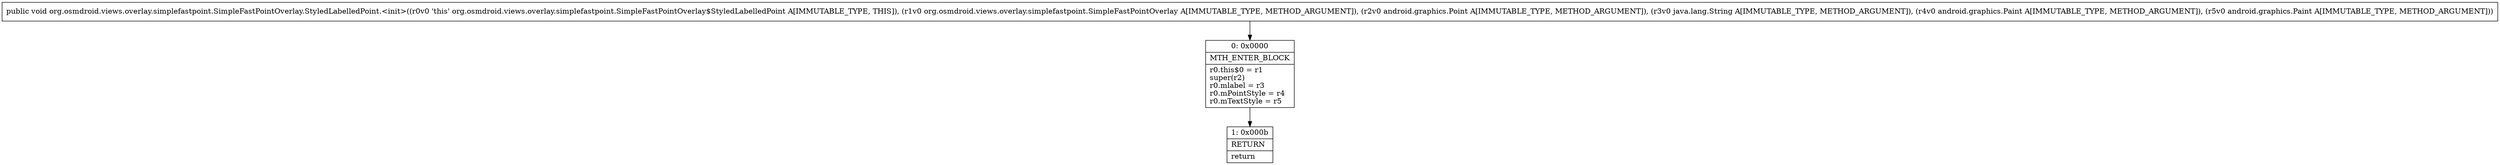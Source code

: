 digraph "CFG fororg.osmdroid.views.overlay.simplefastpoint.SimpleFastPointOverlay.StyledLabelledPoint.\<init\>(Lorg\/osmdroid\/views\/overlay\/simplefastpoint\/SimpleFastPointOverlay;Landroid\/graphics\/Point;Ljava\/lang\/String;Landroid\/graphics\/Paint;Landroid\/graphics\/Paint;)V" {
Node_0 [shape=record,label="{0\:\ 0x0000|MTH_ENTER_BLOCK\l|r0.this$0 = r1\lsuper(r2)\lr0.mlabel = r3\lr0.mPointStyle = r4\lr0.mTextStyle = r5\l}"];
Node_1 [shape=record,label="{1\:\ 0x000b|RETURN\l|return\l}"];
MethodNode[shape=record,label="{public void org.osmdroid.views.overlay.simplefastpoint.SimpleFastPointOverlay.StyledLabelledPoint.\<init\>((r0v0 'this' org.osmdroid.views.overlay.simplefastpoint.SimpleFastPointOverlay$StyledLabelledPoint A[IMMUTABLE_TYPE, THIS]), (r1v0 org.osmdroid.views.overlay.simplefastpoint.SimpleFastPointOverlay A[IMMUTABLE_TYPE, METHOD_ARGUMENT]), (r2v0 android.graphics.Point A[IMMUTABLE_TYPE, METHOD_ARGUMENT]), (r3v0 java.lang.String A[IMMUTABLE_TYPE, METHOD_ARGUMENT]), (r4v0 android.graphics.Paint A[IMMUTABLE_TYPE, METHOD_ARGUMENT]), (r5v0 android.graphics.Paint A[IMMUTABLE_TYPE, METHOD_ARGUMENT])) }"];
MethodNode -> Node_0;
Node_0 -> Node_1;
}

